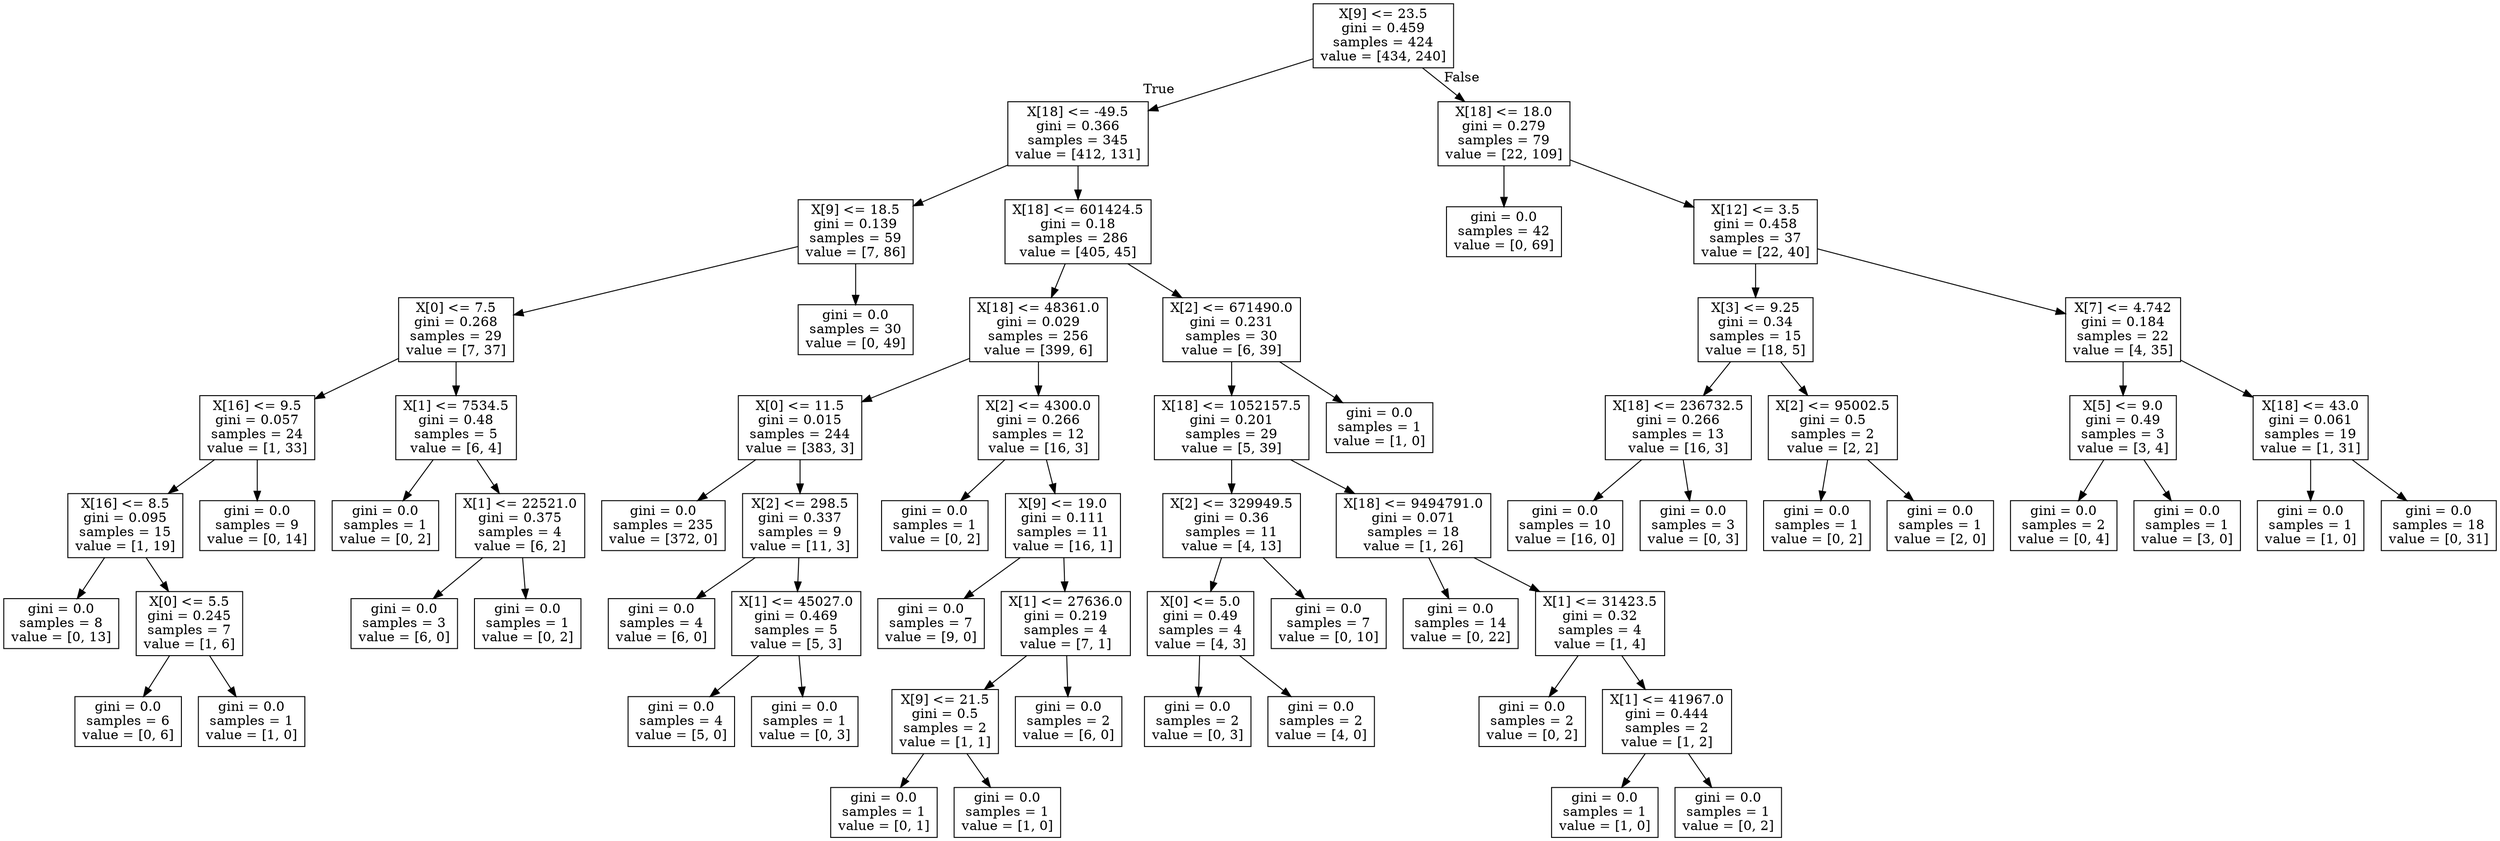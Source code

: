digraph Tree {
node [shape=box] ;
0 [label="X[9] <= 23.5\ngini = 0.459\nsamples = 424\nvalue = [434, 240]"] ;
1 [label="X[18] <= -49.5\ngini = 0.366\nsamples = 345\nvalue = [412, 131]"] ;
0 -> 1 [labeldistance=2.5, labelangle=45, headlabel="True"] ;
2 [label="X[9] <= 18.5\ngini = 0.139\nsamples = 59\nvalue = [7, 86]"] ;
1 -> 2 ;
3 [label="X[0] <= 7.5\ngini = 0.268\nsamples = 29\nvalue = [7, 37]"] ;
2 -> 3 ;
4 [label="X[16] <= 9.5\ngini = 0.057\nsamples = 24\nvalue = [1, 33]"] ;
3 -> 4 ;
5 [label="X[16] <= 8.5\ngini = 0.095\nsamples = 15\nvalue = [1, 19]"] ;
4 -> 5 ;
6 [label="gini = 0.0\nsamples = 8\nvalue = [0, 13]"] ;
5 -> 6 ;
7 [label="X[0] <= 5.5\ngini = 0.245\nsamples = 7\nvalue = [1, 6]"] ;
5 -> 7 ;
8 [label="gini = 0.0\nsamples = 6\nvalue = [0, 6]"] ;
7 -> 8 ;
9 [label="gini = 0.0\nsamples = 1\nvalue = [1, 0]"] ;
7 -> 9 ;
10 [label="gini = 0.0\nsamples = 9\nvalue = [0, 14]"] ;
4 -> 10 ;
11 [label="X[1] <= 7534.5\ngini = 0.48\nsamples = 5\nvalue = [6, 4]"] ;
3 -> 11 ;
12 [label="gini = 0.0\nsamples = 1\nvalue = [0, 2]"] ;
11 -> 12 ;
13 [label="X[1] <= 22521.0\ngini = 0.375\nsamples = 4\nvalue = [6, 2]"] ;
11 -> 13 ;
14 [label="gini = 0.0\nsamples = 3\nvalue = [6, 0]"] ;
13 -> 14 ;
15 [label="gini = 0.0\nsamples = 1\nvalue = [0, 2]"] ;
13 -> 15 ;
16 [label="gini = 0.0\nsamples = 30\nvalue = [0, 49]"] ;
2 -> 16 ;
17 [label="X[18] <= 601424.5\ngini = 0.18\nsamples = 286\nvalue = [405, 45]"] ;
1 -> 17 ;
18 [label="X[18] <= 48361.0\ngini = 0.029\nsamples = 256\nvalue = [399, 6]"] ;
17 -> 18 ;
19 [label="X[0] <= 11.5\ngini = 0.015\nsamples = 244\nvalue = [383, 3]"] ;
18 -> 19 ;
20 [label="gini = 0.0\nsamples = 235\nvalue = [372, 0]"] ;
19 -> 20 ;
21 [label="X[2] <= 298.5\ngini = 0.337\nsamples = 9\nvalue = [11, 3]"] ;
19 -> 21 ;
22 [label="gini = 0.0\nsamples = 4\nvalue = [6, 0]"] ;
21 -> 22 ;
23 [label="X[1] <= 45027.0\ngini = 0.469\nsamples = 5\nvalue = [5, 3]"] ;
21 -> 23 ;
24 [label="gini = 0.0\nsamples = 4\nvalue = [5, 0]"] ;
23 -> 24 ;
25 [label="gini = 0.0\nsamples = 1\nvalue = [0, 3]"] ;
23 -> 25 ;
26 [label="X[2] <= 4300.0\ngini = 0.266\nsamples = 12\nvalue = [16, 3]"] ;
18 -> 26 ;
27 [label="gini = 0.0\nsamples = 1\nvalue = [0, 2]"] ;
26 -> 27 ;
28 [label="X[9] <= 19.0\ngini = 0.111\nsamples = 11\nvalue = [16, 1]"] ;
26 -> 28 ;
29 [label="gini = 0.0\nsamples = 7\nvalue = [9, 0]"] ;
28 -> 29 ;
30 [label="X[1] <= 27636.0\ngini = 0.219\nsamples = 4\nvalue = [7, 1]"] ;
28 -> 30 ;
31 [label="X[9] <= 21.5\ngini = 0.5\nsamples = 2\nvalue = [1, 1]"] ;
30 -> 31 ;
32 [label="gini = 0.0\nsamples = 1\nvalue = [0, 1]"] ;
31 -> 32 ;
33 [label="gini = 0.0\nsamples = 1\nvalue = [1, 0]"] ;
31 -> 33 ;
34 [label="gini = 0.0\nsamples = 2\nvalue = [6, 0]"] ;
30 -> 34 ;
35 [label="X[2] <= 671490.0\ngini = 0.231\nsamples = 30\nvalue = [6, 39]"] ;
17 -> 35 ;
36 [label="X[18] <= 1052157.5\ngini = 0.201\nsamples = 29\nvalue = [5, 39]"] ;
35 -> 36 ;
37 [label="X[2] <= 329949.5\ngini = 0.36\nsamples = 11\nvalue = [4, 13]"] ;
36 -> 37 ;
38 [label="X[0] <= 5.0\ngini = 0.49\nsamples = 4\nvalue = [4, 3]"] ;
37 -> 38 ;
39 [label="gini = 0.0\nsamples = 2\nvalue = [0, 3]"] ;
38 -> 39 ;
40 [label="gini = 0.0\nsamples = 2\nvalue = [4, 0]"] ;
38 -> 40 ;
41 [label="gini = 0.0\nsamples = 7\nvalue = [0, 10]"] ;
37 -> 41 ;
42 [label="X[18] <= 9494791.0\ngini = 0.071\nsamples = 18\nvalue = [1, 26]"] ;
36 -> 42 ;
43 [label="gini = 0.0\nsamples = 14\nvalue = [0, 22]"] ;
42 -> 43 ;
44 [label="X[1] <= 31423.5\ngini = 0.32\nsamples = 4\nvalue = [1, 4]"] ;
42 -> 44 ;
45 [label="gini = 0.0\nsamples = 2\nvalue = [0, 2]"] ;
44 -> 45 ;
46 [label="X[1] <= 41967.0\ngini = 0.444\nsamples = 2\nvalue = [1, 2]"] ;
44 -> 46 ;
47 [label="gini = 0.0\nsamples = 1\nvalue = [1, 0]"] ;
46 -> 47 ;
48 [label="gini = 0.0\nsamples = 1\nvalue = [0, 2]"] ;
46 -> 48 ;
49 [label="gini = 0.0\nsamples = 1\nvalue = [1, 0]"] ;
35 -> 49 ;
50 [label="X[18] <= 18.0\ngini = 0.279\nsamples = 79\nvalue = [22, 109]"] ;
0 -> 50 [labeldistance=2.5, labelangle=-45, headlabel="False"] ;
51 [label="gini = 0.0\nsamples = 42\nvalue = [0, 69]"] ;
50 -> 51 ;
52 [label="X[12] <= 3.5\ngini = 0.458\nsamples = 37\nvalue = [22, 40]"] ;
50 -> 52 ;
53 [label="X[3] <= 9.25\ngini = 0.34\nsamples = 15\nvalue = [18, 5]"] ;
52 -> 53 ;
54 [label="X[18] <= 236732.5\ngini = 0.266\nsamples = 13\nvalue = [16, 3]"] ;
53 -> 54 ;
55 [label="gini = 0.0\nsamples = 10\nvalue = [16, 0]"] ;
54 -> 55 ;
56 [label="gini = 0.0\nsamples = 3\nvalue = [0, 3]"] ;
54 -> 56 ;
57 [label="X[2] <= 95002.5\ngini = 0.5\nsamples = 2\nvalue = [2, 2]"] ;
53 -> 57 ;
58 [label="gini = 0.0\nsamples = 1\nvalue = [0, 2]"] ;
57 -> 58 ;
59 [label="gini = 0.0\nsamples = 1\nvalue = [2, 0]"] ;
57 -> 59 ;
60 [label="X[7] <= 4.742\ngini = 0.184\nsamples = 22\nvalue = [4, 35]"] ;
52 -> 60 ;
61 [label="X[5] <= 9.0\ngini = 0.49\nsamples = 3\nvalue = [3, 4]"] ;
60 -> 61 ;
62 [label="gini = 0.0\nsamples = 2\nvalue = [0, 4]"] ;
61 -> 62 ;
63 [label="gini = 0.0\nsamples = 1\nvalue = [3, 0]"] ;
61 -> 63 ;
64 [label="X[18] <= 43.0\ngini = 0.061\nsamples = 19\nvalue = [1, 31]"] ;
60 -> 64 ;
65 [label="gini = 0.0\nsamples = 1\nvalue = [1, 0]"] ;
64 -> 65 ;
66 [label="gini = 0.0\nsamples = 18\nvalue = [0, 31]"] ;
64 -> 66 ;
}